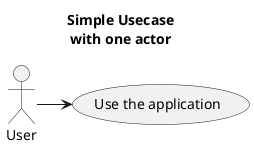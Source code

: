 @startuml

title Simple <b>Usecase</b>\nwith one actor

"Use the application" as (Use)
User -> (Use)

@enduml

